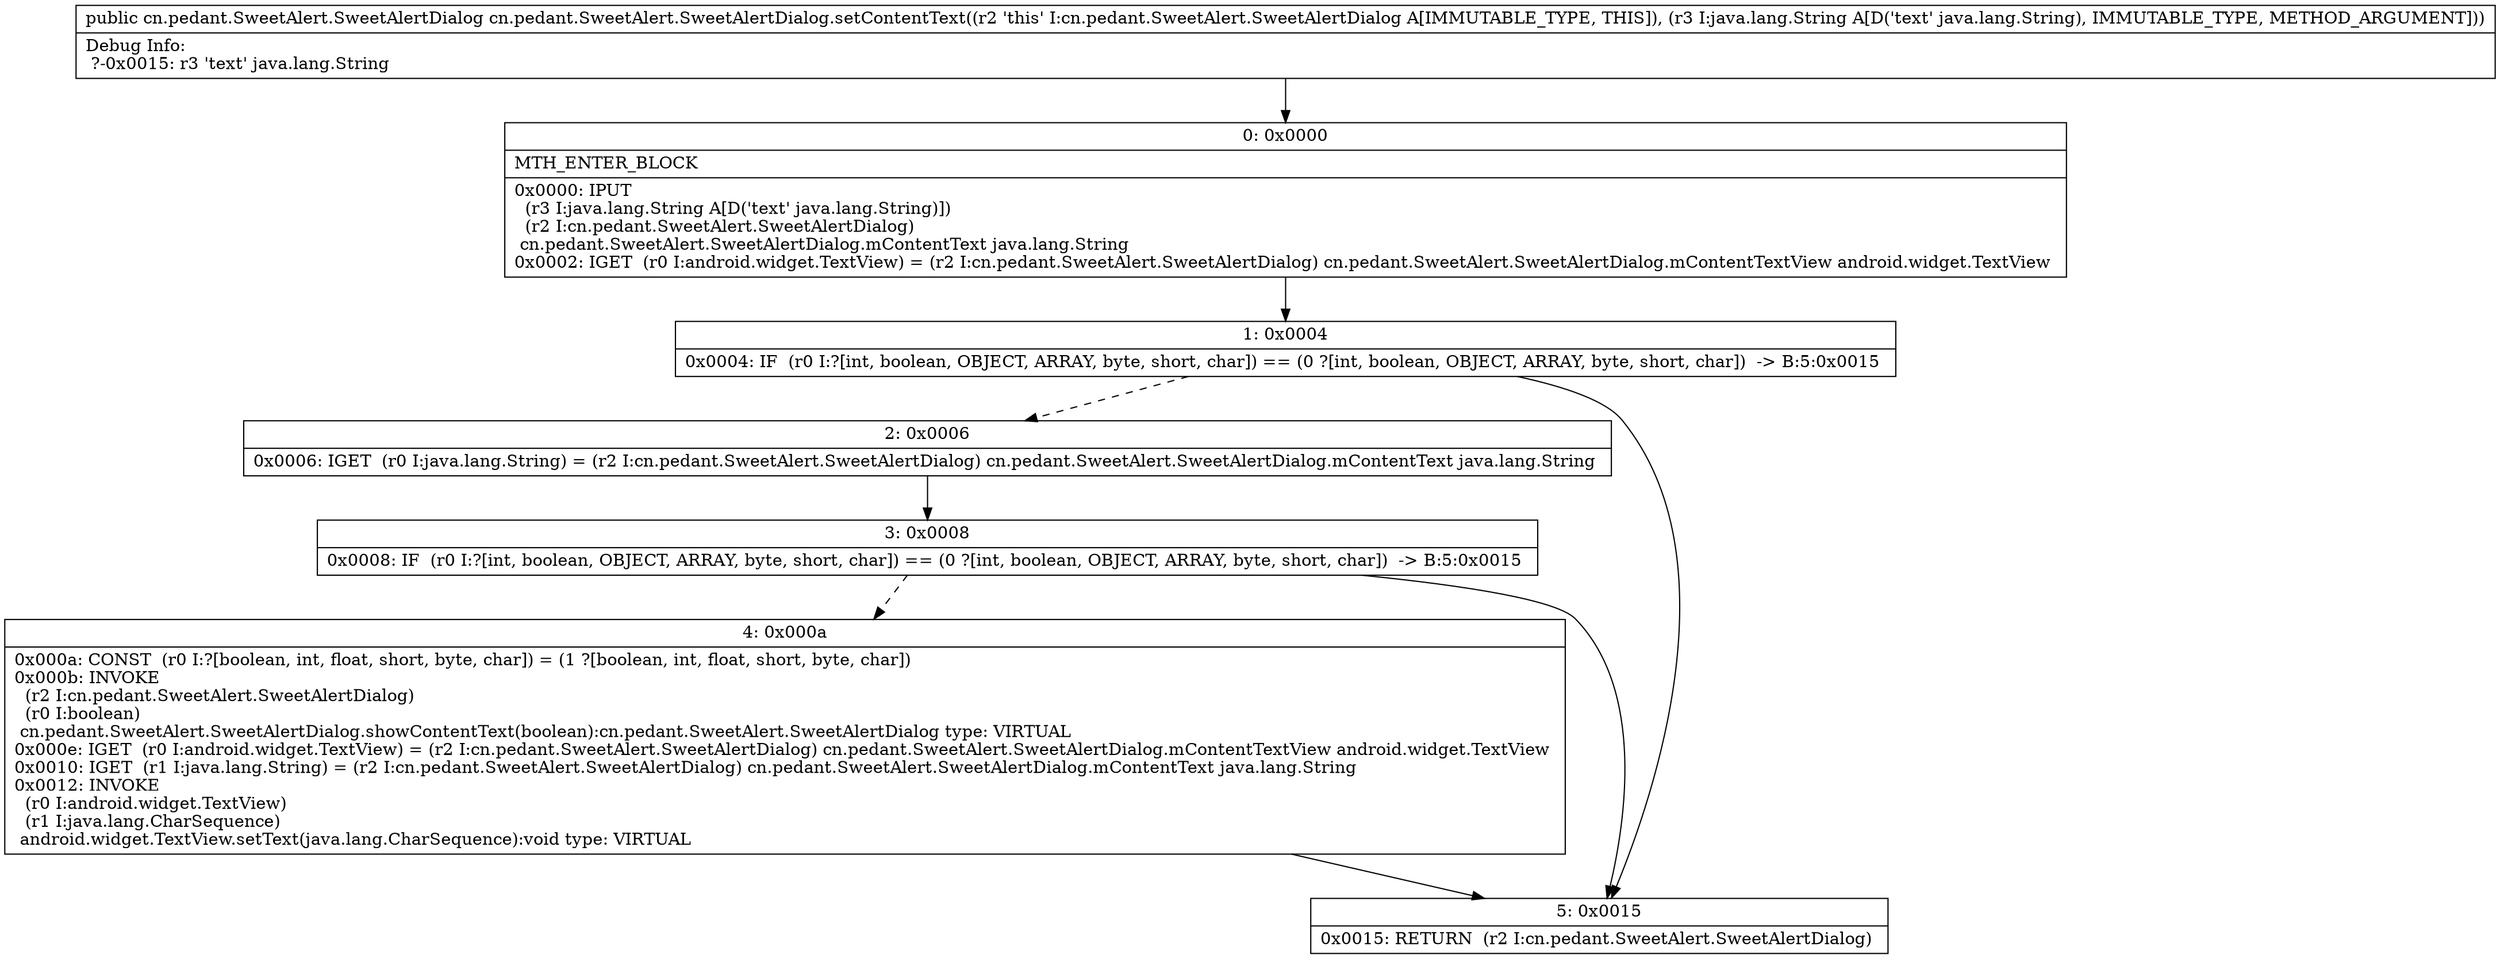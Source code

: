 digraph "CFG forcn.pedant.SweetAlert.SweetAlertDialog.setContentText(Ljava\/lang\/String;)Lcn\/pedant\/SweetAlert\/SweetAlertDialog;" {
Node_0 [shape=record,label="{0\:\ 0x0000|MTH_ENTER_BLOCK\l|0x0000: IPUT  \l  (r3 I:java.lang.String A[D('text' java.lang.String)])\l  (r2 I:cn.pedant.SweetAlert.SweetAlertDialog)\l cn.pedant.SweetAlert.SweetAlertDialog.mContentText java.lang.String \l0x0002: IGET  (r0 I:android.widget.TextView) = (r2 I:cn.pedant.SweetAlert.SweetAlertDialog) cn.pedant.SweetAlert.SweetAlertDialog.mContentTextView android.widget.TextView \l}"];
Node_1 [shape=record,label="{1\:\ 0x0004|0x0004: IF  (r0 I:?[int, boolean, OBJECT, ARRAY, byte, short, char]) == (0 ?[int, boolean, OBJECT, ARRAY, byte, short, char])  \-\> B:5:0x0015 \l}"];
Node_2 [shape=record,label="{2\:\ 0x0006|0x0006: IGET  (r0 I:java.lang.String) = (r2 I:cn.pedant.SweetAlert.SweetAlertDialog) cn.pedant.SweetAlert.SweetAlertDialog.mContentText java.lang.String \l}"];
Node_3 [shape=record,label="{3\:\ 0x0008|0x0008: IF  (r0 I:?[int, boolean, OBJECT, ARRAY, byte, short, char]) == (0 ?[int, boolean, OBJECT, ARRAY, byte, short, char])  \-\> B:5:0x0015 \l}"];
Node_4 [shape=record,label="{4\:\ 0x000a|0x000a: CONST  (r0 I:?[boolean, int, float, short, byte, char]) = (1 ?[boolean, int, float, short, byte, char]) \l0x000b: INVOKE  \l  (r2 I:cn.pedant.SweetAlert.SweetAlertDialog)\l  (r0 I:boolean)\l cn.pedant.SweetAlert.SweetAlertDialog.showContentText(boolean):cn.pedant.SweetAlert.SweetAlertDialog type: VIRTUAL \l0x000e: IGET  (r0 I:android.widget.TextView) = (r2 I:cn.pedant.SweetAlert.SweetAlertDialog) cn.pedant.SweetAlert.SweetAlertDialog.mContentTextView android.widget.TextView \l0x0010: IGET  (r1 I:java.lang.String) = (r2 I:cn.pedant.SweetAlert.SweetAlertDialog) cn.pedant.SweetAlert.SweetAlertDialog.mContentText java.lang.String \l0x0012: INVOKE  \l  (r0 I:android.widget.TextView)\l  (r1 I:java.lang.CharSequence)\l android.widget.TextView.setText(java.lang.CharSequence):void type: VIRTUAL \l}"];
Node_5 [shape=record,label="{5\:\ 0x0015|0x0015: RETURN  (r2 I:cn.pedant.SweetAlert.SweetAlertDialog) \l}"];
MethodNode[shape=record,label="{public cn.pedant.SweetAlert.SweetAlertDialog cn.pedant.SweetAlert.SweetAlertDialog.setContentText((r2 'this' I:cn.pedant.SweetAlert.SweetAlertDialog A[IMMUTABLE_TYPE, THIS]), (r3 I:java.lang.String A[D('text' java.lang.String), IMMUTABLE_TYPE, METHOD_ARGUMENT]))  | Debug Info:\l  ?\-0x0015: r3 'text' java.lang.String\l}"];
MethodNode -> Node_0;
Node_0 -> Node_1;
Node_1 -> Node_2[style=dashed];
Node_1 -> Node_5;
Node_2 -> Node_3;
Node_3 -> Node_4[style=dashed];
Node_3 -> Node_5;
Node_4 -> Node_5;
}

